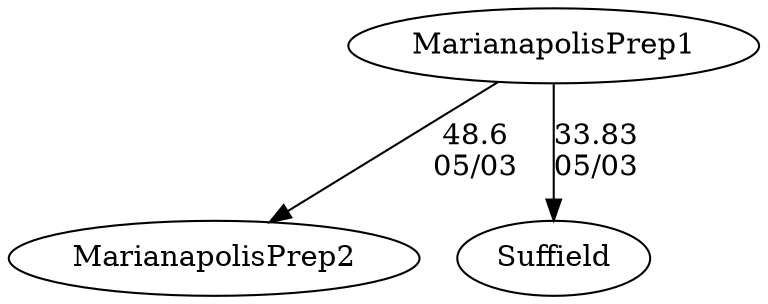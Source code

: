 digraph girls1foursMarianapolisPrep1 {MarianapolisPrep1 [URL="girls1foursMarianapolisPrep1MarianapolisPrep1.html"];MarianapolisPrep2 [URL="girls1foursMarianapolisPrep1MarianapolisPrep2.html"];Suffield [URL="girls1foursMarianapolisPrep1Suffield.html"];MarianapolisPrep1 -> Suffield[label="33.83
05/03", weight="67", tooltip="NEIRA Boys & Girls Fours,Marianapolis and Suffield			
Distance: 1500 m Conditions: Glass-like conditions throughout.
None", URL="http://www.row2k.com/results/resultspage.cfm?UID=450F8F9D037C2B753E12004147BF32C9&cat=5", random="random"]; 
MarianapolisPrep1 -> MarianapolisPrep2[label="48.6
05/03", weight="52", tooltip="NEIRA Boys & Girls Fours,Marianapolis and Suffield			
Distance: 1500 m Conditions: Glass-like conditions throughout.
None", URL="http://www.row2k.com/results/resultspage.cfm?UID=450F8F9D037C2B753E12004147BF32C9&cat=5", random="random"]}